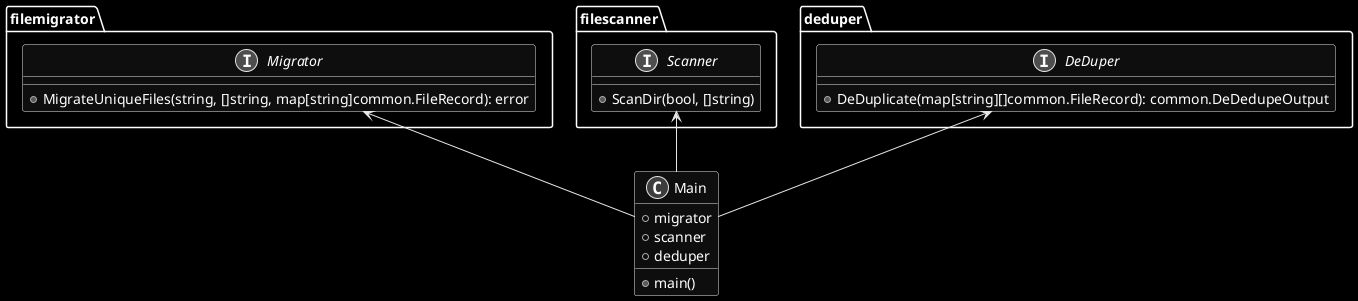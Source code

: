 @startuml
'https://plantuml.com/class-diagram
skinparam monochrome reverse

class Main {
    + migrator
    + scanner
    + deduper
    + main()
}
interface filemigrator.Migrator {
    +MigrateUniqueFiles(string, []string, map[string]common.FileRecord): error
}
interface filescanner.Scanner {
    +ScanDir(bool, []string)
}
interface deduper.DeDuper {
    +DeDuplicate(map[string][]common.FileRecord): common.DeDedupeOutput
}

Migrator <-- Main
DeDuper <-- Main
Scanner <-- Main

@enduml